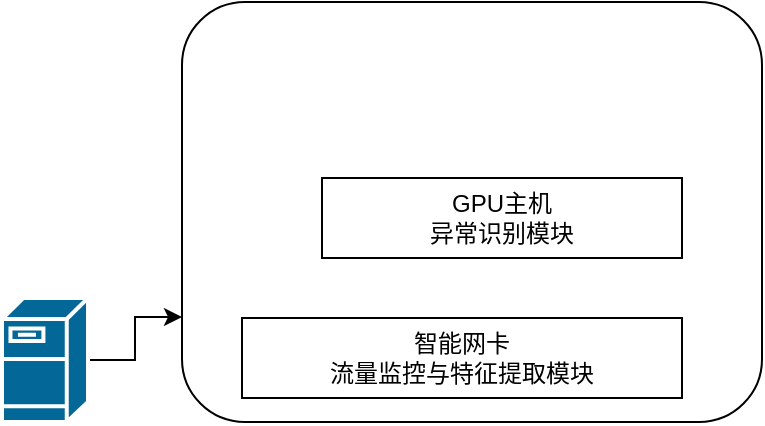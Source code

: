<mxfile version="21.3.6" type="github">
  <diagram name="第 1 页" id="0sPfJmM-CKxDsM3ebURr">
    <mxGraphModel dx="1386" dy="756" grid="1" gridSize="10" guides="1" tooltips="1" connect="1" arrows="1" fold="1" page="1" pageScale="1" pageWidth="827" pageHeight="1169" math="0" shadow="0">
      <root>
        <mxCell id="0" />
        <mxCell id="1" parent="0" />
        <mxCell id="FWA_HTjsvY4LHfUCcA5J-3" style="edgeStyle=orthogonalEdgeStyle;rounded=0;orthogonalLoop=1;jettySize=auto;html=1;exitX=1;exitY=0.5;exitDx=0;exitDy=0;exitPerimeter=0;entryX=0;entryY=0.75;entryDx=0;entryDy=0;" edge="1" parent="1" source="FWA_HTjsvY4LHfUCcA5J-1" target="FWA_HTjsvY4LHfUCcA5J-2">
          <mxGeometry relative="1" as="geometry" />
        </mxCell>
        <mxCell id="FWA_HTjsvY4LHfUCcA5J-1" value="" style="shape=mxgraph.cisco.servers.fileserver;sketch=0;html=1;pointerEvents=1;dashed=0;fillColor=#036897;strokeColor=#ffffff;strokeWidth=2;verticalLabelPosition=bottom;verticalAlign=top;align=center;outlineConnect=0;" vertex="1" parent="1">
          <mxGeometry x="120" y="260" width="43" height="62" as="geometry" />
        </mxCell>
        <mxCell id="FWA_HTjsvY4LHfUCcA5J-2" value="" style="rounded=1;whiteSpace=wrap;html=1;" vertex="1" parent="1">
          <mxGeometry x="210" y="112" width="290" height="210" as="geometry" />
        </mxCell>
        <mxCell id="FWA_HTjsvY4LHfUCcA5J-4" value="智能网卡&lt;br&gt;流量监控与特征提取模块" style="rounded=0;whiteSpace=wrap;html=1;" vertex="1" parent="1">
          <mxGeometry x="240" y="270" width="220" height="40" as="geometry" />
        </mxCell>
        <mxCell id="FWA_HTjsvY4LHfUCcA5J-5" value="GPU主机&lt;br&gt;异常识别模块" style="rounded=0;whiteSpace=wrap;html=1;" vertex="1" parent="1">
          <mxGeometry x="280" y="200" width="180" height="40" as="geometry" />
        </mxCell>
      </root>
    </mxGraphModel>
  </diagram>
</mxfile>
